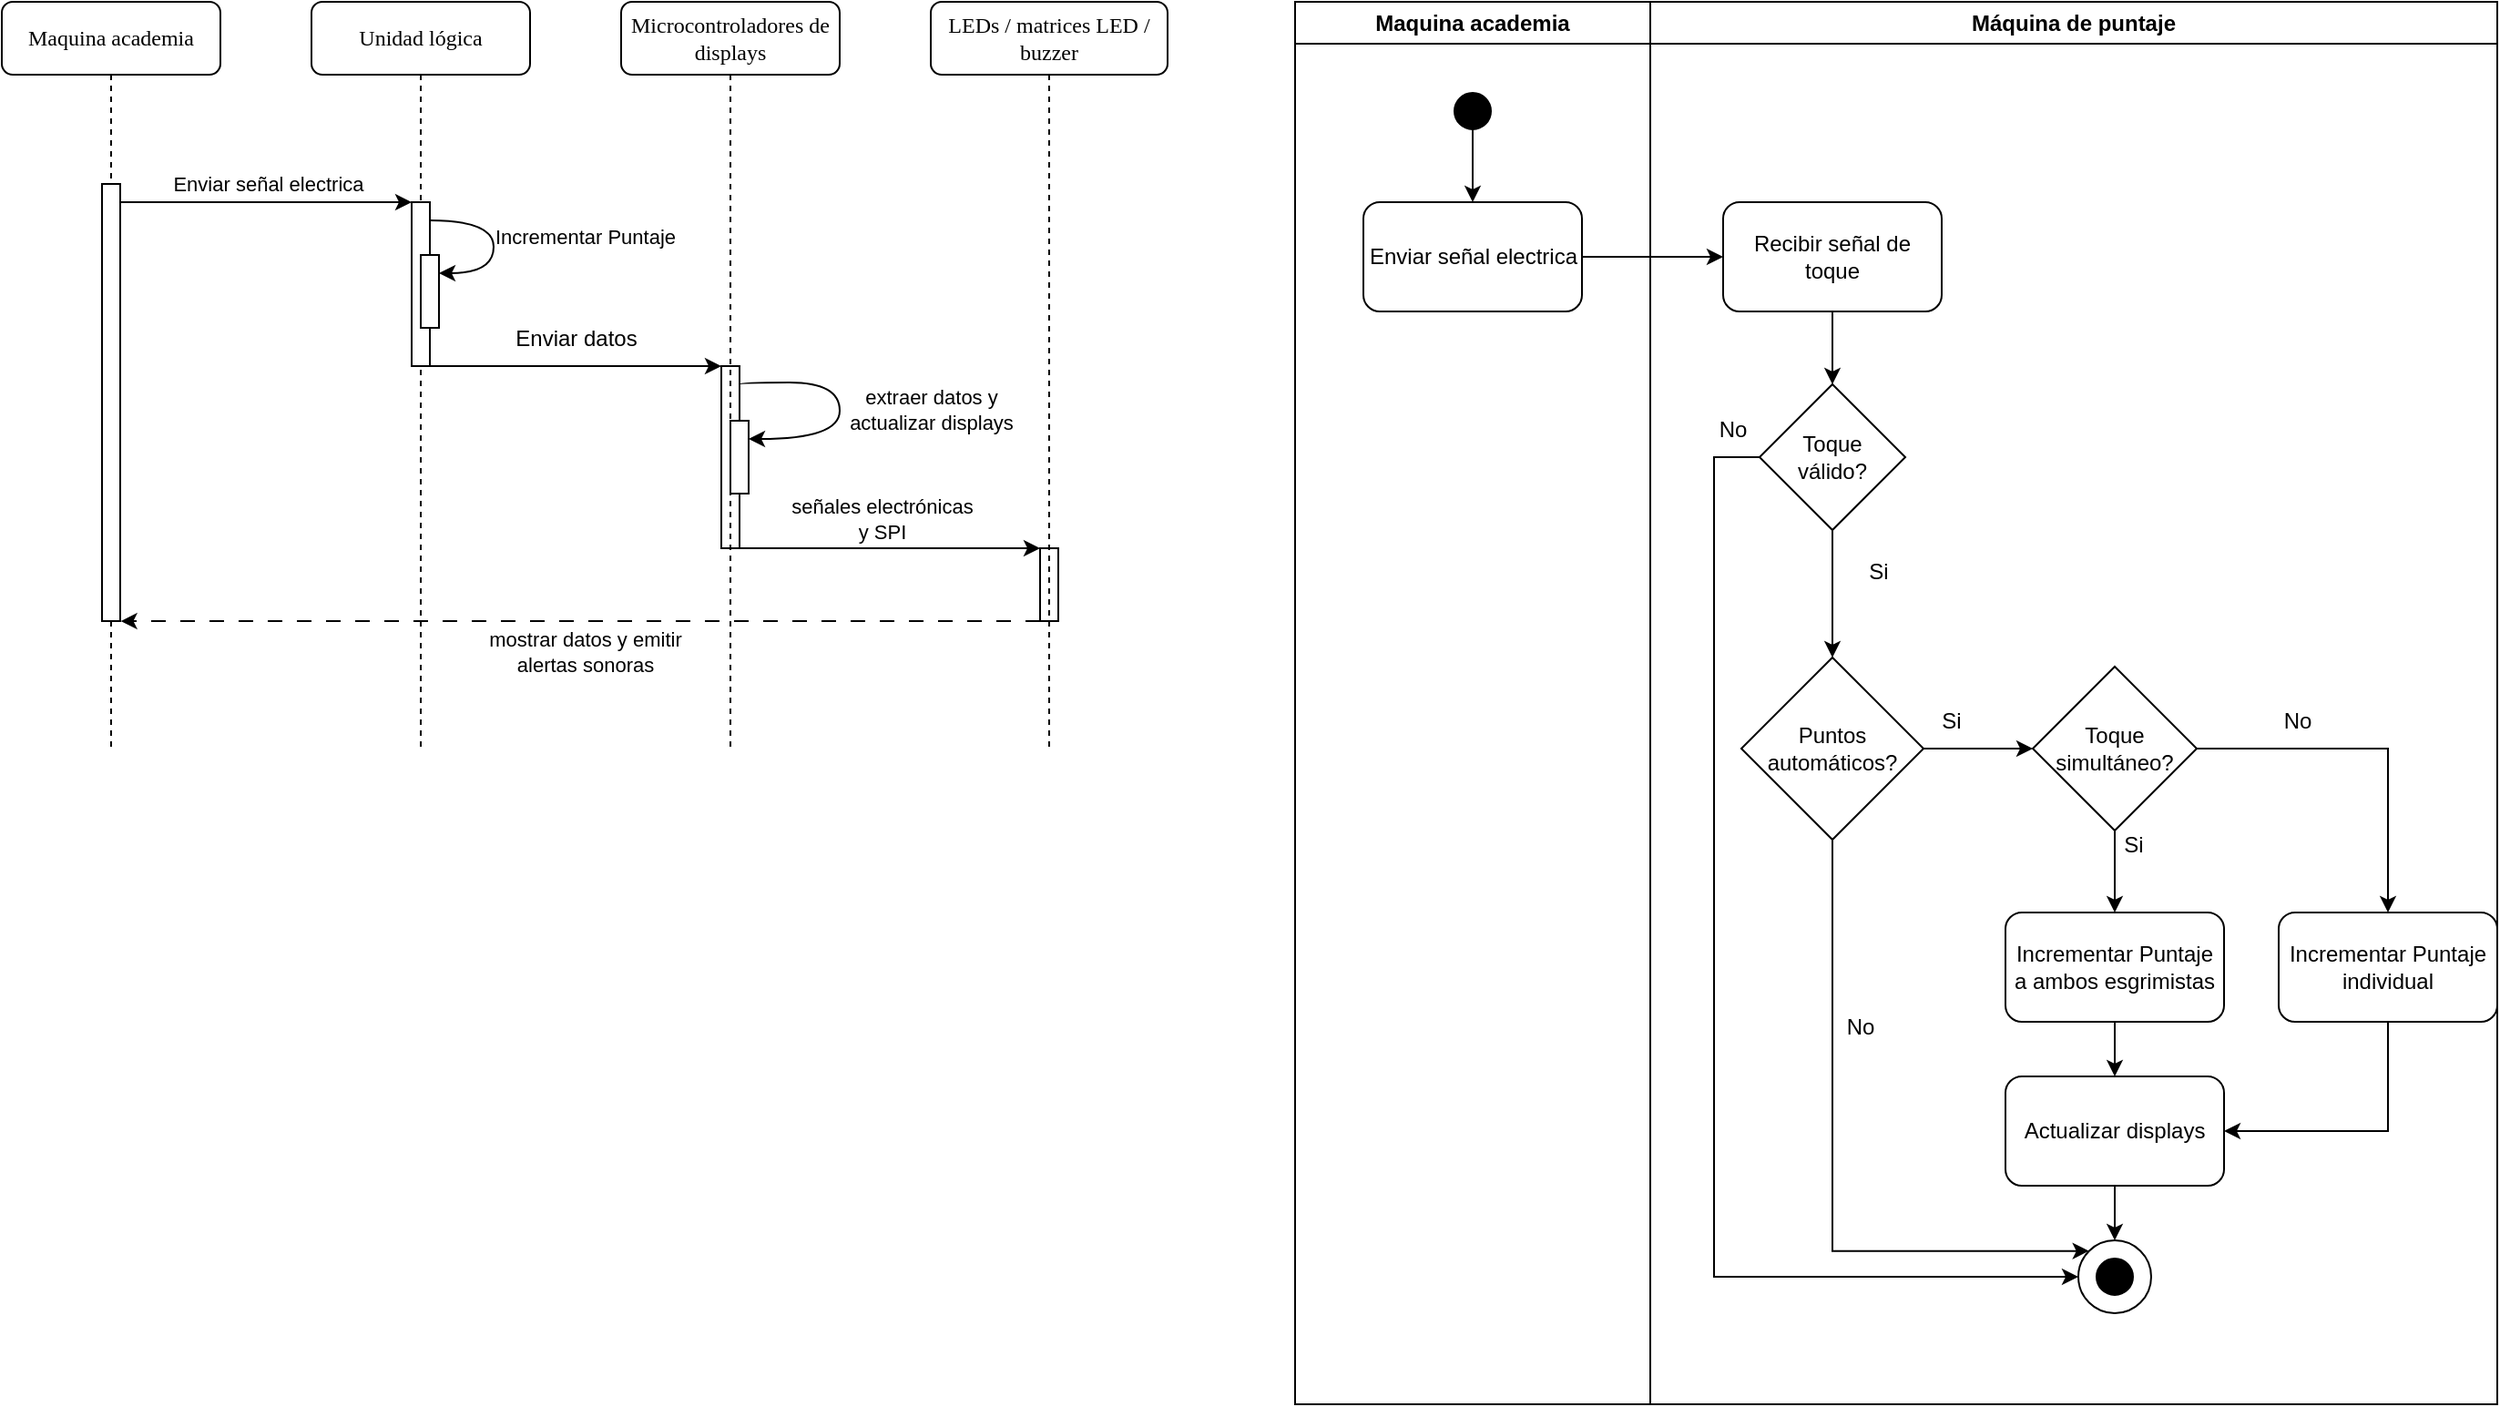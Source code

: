 <mxfile version="21.6.6" type="device">
  <diagram id="Gi5_93j05Tq5kSE1P_lF" name="Page-2">
    <mxGraphModel dx="2049" dy="1117" grid="1" gridSize="10" guides="1" tooltips="1" connect="1" arrows="1" fold="1" page="1" pageScale="1" pageWidth="850" pageHeight="1100" math="0" shadow="0">
      <root>
        <mxCell id="0" />
        <mxCell id="1" parent="0" />
        <mxCell id="S5m8VR_HZ--lrlstfprA-1" value="Maquina academia" style="swimlane;whiteSpace=wrap;html=1;startSize=23;" parent="1" vertex="1">
          <mxGeometry x="940" y="110" width="195" height="770" as="geometry" />
        </mxCell>
        <mxCell id="lw5n03ik5SxHir9IAl8i-6" value="" style="edgeStyle=orthogonalEdgeStyle;rounded=0;orthogonalLoop=1;jettySize=auto;html=1;" parent="S5m8VR_HZ--lrlstfprA-1" source="18j1XGoCvIrTiXG_NGVG-85" target="lw5n03ik5SxHir9IAl8i-3" edge="1">
          <mxGeometry relative="1" as="geometry" />
        </mxCell>
        <mxCell id="18j1XGoCvIrTiXG_NGVG-85" value="" style="ellipse;whiteSpace=wrap;html=1;aspect=fixed;fillColor=#000000;" parent="S5m8VR_HZ--lrlstfprA-1" vertex="1">
          <mxGeometry x="87.5" y="50" width="20" height="20" as="geometry" />
        </mxCell>
        <mxCell id="lw5n03ik5SxHir9IAl8i-3" value="Enviar señal electrica" style="rounded=1;whiteSpace=wrap;html=1;" parent="S5m8VR_HZ--lrlstfprA-1" vertex="1">
          <mxGeometry x="37.5" y="110" width="120" height="60" as="geometry" />
        </mxCell>
        <mxCell id="7F6fqmXWAmK54oai2_qa-5" value="Unidad lógica" style="shape=umlLifeline;perimeter=lifelinePerimeter;whiteSpace=wrap;html=1;container=1;collapsible=0;recursiveResize=0;outlineConnect=0;rounded=1;shadow=0;comic=0;labelBackgroundColor=none;strokeWidth=1;fontFamily=Verdana;fontSize=12;align=center;" parent="1" vertex="1">
          <mxGeometry x="400" y="110" width="120" height="410" as="geometry" />
        </mxCell>
        <mxCell id="7F6fqmXWAmK54oai2_qa-71" value="" style="rounded=0;whiteSpace=wrap;html=1;" parent="7F6fqmXWAmK54oai2_qa-5" vertex="1">
          <mxGeometry x="55" y="110" width="10" height="90" as="geometry" />
        </mxCell>
        <mxCell id="lw5n03ik5SxHir9IAl8i-10" style="edgeStyle=orthogonalEdgeStyle;rounded=0;orthogonalLoop=1;jettySize=auto;html=1;" parent="7F6fqmXWAmK54oai2_qa-5" source="7F6fqmXWAmK54oai2_qa-16" target="7F6fqmXWAmK54oai2_qa-30" edge="1">
          <mxGeometry relative="1" as="geometry">
            <Array as="points">
              <mxPoint x="65" y="200" />
            </Array>
          </mxGeometry>
        </mxCell>
        <mxCell id="7F6fqmXWAmK54oai2_qa-16" value="" style="rounded=0;whiteSpace=wrap;html=1;" parent="7F6fqmXWAmK54oai2_qa-5" vertex="1">
          <mxGeometry x="60" y="139" width="10" height="40" as="geometry" />
        </mxCell>
        <mxCell id="7F6fqmXWAmK54oai2_qa-17" value="" style="endArrow=classic;html=1;rounded=0;edgeStyle=orthogonalEdgeStyle;curved=1;" parent="7F6fqmXWAmK54oai2_qa-5" edge="1">
          <mxGeometry width="50" height="50" relative="1" as="geometry">
            <mxPoint x="65" y="120" as="sourcePoint" />
            <mxPoint x="70" y="149" as="targetPoint" />
            <Array as="points">
              <mxPoint x="100" y="120" />
              <mxPoint x="100" y="149" />
            </Array>
          </mxGeometry>
        </mxCell>
        <mxCell id="7F6fqmXWAmK54oai2_qa-18" value="Incrementar Puntaje" style="edgeLabel;html=1;align=center;verticalAlign=middle;resizable=0;points=[];" parent="7F6fqmXWAmK54oai2_qa-17" vertex="1" connectable="0">
          <mxGeometry x="-0.134" y="-1" relative="1" as="geometry">
            <mxPoint x="51" y="3" as="offset" />
          </mxGeometry>
        </mxCell>
        <mxCell id="7F6fqmXWAmK54oai2_qa-30" value="" style="rounded=0;whiteSpace=wrap;html=1;" parent="7F6fqmXWAmK54oai2_qa-5" vertex="1">
          <mxGeometry x="225" y="200" width="10" height="100" as="geometry" />
        </mxCell>
        <mxCell id="7F6fqmXWAmK54oai2_qa-33" value="" style="rounded=0;whiteSpace=wrap;html=1;" parent="7F6fqmXWAmK54oai2_qa-5" vertex="1">
          <mxGeometry x="230" y="230" width="10" height="40" as="geometry" />
        </mxCell>
        <mxCell id="7F6fqmXWAmK54oai2_qa-34" value="" style="endArrow=classic;html=1;rounded=0;edgeStyle=orthogonalEdgeStyle;curved=1;entryX=1;entryY=0.25;entryDx=0;entryDy=0;" parent="7F6fqmXWAmK54oai2_qa-5" target="7F6fqmXWAmK54oai2_qa-33" edge="1">
          <mxGeometry width="50" height="50" relative="1" as="geometry">
            <mxPoint x="235" y="210" as="sourcePoint" />
            <mxPoint x="260" y="229" as="targetPoint" />
            <Array as="points">
              <mxPoint x="290" y="209" />
              <mxPoint x="290" y="240" />
            </Array>
          </mxGeometry>
        </mxCell>
        <mxCell id="7F6fqmXWAmK54oai2_qa-35" value="extraer datos y &lt;br&gt;actualizar displays" style="edgeLabel;html=1;align=center;verticalAlign=middle;resizable=0;points=[];" parent="7F6fqmXWAmK54oai2_qa-34" vertex="1" connectable="0">
          <mxGeometry x="-0.134" y="-1" relative="1" as="geometry">
            <mxPoint x="51" y="11" as="offset" />
          </mxGeometry>
        </mxCell>
        <mxCell id="7F6fqmXWAmK54oai2_qa-36" style="edgeStyle=orthogonalEdgeStyle;rounded=0;orthogonalLoop=1;jettySize=auto;html=1;exitX=0;exitY=1;exitDx=0;exitDy=0;entryX=1.028;entryY=0.963;entryDx=0;entryDy=0;entryPerimeter=0;dashed=1;dashPattern=8 8;" parent="7F6fqmXWAmK54oai2_qa-5" source="7F6fqmXWAmK54oai2_qa-38" edge="1">
          <mxGeometry relative="1" as="geometry">
            <Array as="points">
              <mxPoint x="220" y="340" />
              <mxPoint x="220" y="340" />
            </Array>
            <mxPoint x="-104.72" y="340.02" as="targetPoint" />
          </mxGeometry>
        </mxCell>
        <mxCell id="7F6fqmXWAmK54oai2_qa-37" value="mostrar datos y emitir &lt;br&gt;alertas sonoras" style="edgeLabel;html=1;align=center;verticalAlign=middle;resizable=0;points=[];" parent="7F6fqmXWAmK54oai2_qa-36" vertex="1" connectable="0">
          <mxGeometry x="-0.297" relative="1" as="geometry">
            <mxPoint x="-73" y="17" as="offset" />
          </mxGeometry>
        </mxCell>
        <mxCell id="7F6fqmXWAmK54oai2_qa-38" value="" style="rounded=0;whiteSpace=wrap;html=1;" parent="7F6fqmXWAmK54oai2_qa-5" vertex="1">
          <mxGeometry x="400" y="300" width="10" height="40" as="geometry" />
        </mxCell>
        <mxCell id="7F6fqmXWAmK54oai2_qa-28" style="edgeStyle=orthogonalEdgeStyle;rounded=0;orthogonalLoop=1;jettySize=auto;html=1;exitX=1;exitY=1;exitDx=0;exitDy=0;entryX=0;entryY=0;entryDx=0;entryDy=0;" parent="7F6fqmXWAmK54oai2_qa-5" source="7F6fqmXWAmK54oai2_qa-30" target="7F6fqmXWAmK54oai2_qa-38" edge="1">
          <mxGeometry relative="1" as="geometry">
            <Array as="points">
              <mxPoint x="280" y="300" />
              <mxPoint x="280" y="300" />
            </Array>
          </mxGeometry>
        </mxCell>
        <mxCell id="7F6fqmXWAmK54oai2_qa-29" value="señales electrónicas &lt;br&gt;y SPI" style="edgeLabel;html=1;align=center;verticalAlign=middle;resizable=0;points=[];" parent="7F6fqmXWAmK54oai2_qa-28" vertex="1" connectable="0">
          <mxGeometry x="-0.185" y="-2" relative="1" as="geometry">
            <mxPoint x="11" y="-18" as="offset" />
          </mxGeometry>
        </mxCell>
        <mxCell id="7F6fqmXWAmK54oai2_qa-19" value="Microcontroladores de displays" style="shape=umlLifeline;perimeter=lifelinePerimeter;whiteSpace=wrap;html=1;container=1;collapsible=0;recursiveResize=0;outlineConnect=0;rounded=1;shadow=0;comic=0;labelBackgroundColor=none;strokeWidth=1;fontFamily=Verdana;fontSize=12;align=center;size=40;" parent="1" vertex="1">
          <mxGeometry x="570" y="110" width="120" height="410" as="geometry" />
        </mxCell>
        <mxCell id="7F6fqmXWAmK54oai2_qa-20" value="LEDs / matrices LED / buzzer" style="shape=umlLifeline;perimeter=lifelinePerimeter;whiteSpace=wrap;html=1;container=1;collapsible=0;recursiveResize=0;outlineConnect=0;rounded=1;shadow=0;comic=0;labelBackgroundColor=none;strokeWidth=1;fontFamily=Verdana;fontSize=12;align=center;" parent="1" vertex="1">
          <mxGeometry x="740" y="110" width="130" height="410" as="geometry" />
        </mxCell>
        <mxCell id="7F6fqmXWAmK54oai2_qa-21" value="Maquina academia" style="shape=umlLifeline;perimeter=lifelinePerimeter;whiteSpace=wrap;html=1;container=1;collapsible=0;recursiveResize=0;outlineConnect=0;rounded=1;shadow=0;comic=0;labelBackgroundColor=none;strokeWidth=1;fontFamily=Verdana;fontSize=12;align=center;" parent="1" vertex="1">
          <mxGeometry x="230" y="110" width="120" height="410" as="geometry" />
        </mxCell>
        <mxCell id="7F6fqmXWAmK54oai2_qa-22" value="" style="rounded=0;whiteSpace=wrap;html=1;" parent="7F6fqmXWAmK54oai2_qa-21" vertex="1">
          <mxGeometry x="55" y="100" width="10" height="240" as="geometry" />
        </mxCell>
        <mxCell id="7F6fqmXWAmK54oai2_qa-39" value="Máquina de puntaje" style="swimlane;whiteSpace=wrap;html=1;" parent="1" vertex="1">
          <mxGeometry x="1135" y="110" width="465" height="770" as="geometry" />
        </mxCell>
        <mxCell id="6QqYdo95UWe1-3D6EQtX-5" value="" style="edgeStyle=orthogonalEdgeStyle;rounded=0;orthogonalLoop=1;jettySize=auto;html=1;" parent="7F6fqmXWAmK54oai2_qa-39" source="7F6fqmXWAmK54oai2_qa-51" target="6QqYdo95UWe1-3D6EQtX-1" edge="1">
          <mxGeometry relative="1" as="geometry" />
        </mxCell>
        <mxCell id="7F6fqmXWAmK54oai2_qa-51" value="Recibir señal de toque" style="rounded=1;whiteSpace=wrap;html=1;" parent="7F6fqmXWAmK54oai2_qa-39" vertex="1">
          <mxGeometry x="40" y="110" width="120" height="60" as="geometry" />
        </mxCell>
        <mxCell id="jzRjKJ1btvhzckFvmiM4-1" style="edgeStyle=orthogonalEdgeStyle;rounded=0;orthogonalLoop=1;jettySize=auto;html=1;entryX=0;entryY=0.5;entryDx=0;entryDy=0;" edge="1" parent="7F6fqmXWAmK54oai2_qa-39" source="6QqYdo95UWe1-3D6EQtX-1" target="18j1XGoCvIrTiXG_NGVG-71">
          <mxGeometry relative="1" as="geometry">
            <Array as="points">
              <mxPoint x="35" y="250" />
              <mxPoint x="35" y="700" />
            </Array>
          </mxGeometry>
        </mxCell>
        <mxCell id="jzRjKJ1btvhzckFvmiM4-5" value="" style="edgeStyle=orthogonalEdgeStyle;rounded=0;orthogonalLoop=1;jettySize=auto;html=1;" edge="1" parent="7F6fqmXWAmK54oai2_qa-39" source="6QqYdo95UWe1-3D6EQtX-1" target="jzRjKJ1btvhzckFvmiM4-4">
          <mxGeometry relative="1" as="geometry" />
        </mxCell>
        <mxCell id="6QqYdo95UWe1-3D6EQtX-1" value="Toque&lt;br&gt;válido?" style="rhombus;whiteSpace=wrap;html=1;" parent="7F6fqmXWAmK54oai2_qa-39" vertex="1">
          <mxGeometry x="60" y="210" width="80" height="80" as="geometry" />
        </mxCell>
        <mxCell id="jzRjKJ1btvhzckFvmiM4-6" style="edgeStyle=orthogonalEdgeStyle;rounded=0;orthogonalLoop=1;jettySize=auto;html=1;entryX=0;entryY=0;entryDx=0;entryDy=0;" edge="1" parent="7F6fqmXWAmK54oai2_qa-39" source="jzRjKJ1btvhzckFvmiM4-4" target="18j1XGoCvIrTiXG_NGVG-71">
          <mxGeometry relative="1" as="geometry">
            <Array as="points">
              <mxPoint x="100" y="686" />
            </Array>
          </mxGeometry>
        </mxCell>
        <mxCell id="jzRjKJ1btvhzckFvmiM4-12" value="" style="edgeStyle=orthogonalEdgeStyle;rounded=0;orthogonalLoop=1;jettySize=auto;html=1;" edge="1" parent="7F6fqmXWAmK54oai2_qa-39" source="jzRjKJ1btvhzckFvmiM4-4" target="jzRjKJ1btvhzckFvmiM4-7">
          <mxGeometry relative="1" as="geometry" />
        </mxCell>
        <mxCell id="jzRjKJ1btvhzckFvmiM4-4" value="Puntos&lt;br&gt;automáticos?" style="rhombus;whiteSpace=wrap;html=1;" vertex="1" parent="7F6fqmXWAmK54oai2_qa-39">
          <mxGeometry x="50" y="360" width="100" height="100" as="geometry" />
        </mxCell>
        <mxCell id="jzRjKJ1btvhzckFvmiM4-11" value="No" style="text;html=1;align=center;verticalAlign=middle;resizable=0;points=[];autosize=1;strokeColor=none;fillColor=none;" vertex="1" parent="7F6fqmXWAmK54oai2_qa-39">
          <mxGeometry x="25" y="220" width="40" height="30" as="geometry" />
        </mxCell>
        <mxCell id="jzRjKJ1btvhzckFvmiM4-14" style="edgeStyle=orthogonalEdgeStyle;rounded=0;orthogonalLoop=1;jettySize=auto;html=1;" edge="1" parent="7F6fqmXWAmK54oai2_qa-39" source="jzRjKJ1btvhzckFvmiM4-7" target="jzRjKJ1btvhzckFvmiM4-13">
          <mxGeometry relative="1" as="geometry" />
        </mxCell>
        <mxCell id="jzRjKJ1btvhzckFvmiM4-18" value="" style="edgeStyle=orthogonalEdgeStyle;rounded=0;orthogonalLoop=1;jettySize=auto;html=1;" edge="1" parent="7F6fqmXWAmK54oai2_qa-39" source="jzRjKJ1btvhzckFvmiM4-7" target="7F6fqmXWAmK54oai2_qa-40">
          <mxGeometry relative="1" as="geometry" />
        </mxCell>
        <mxCell id="jzRjKJ1btvhzckFvmiM4-7" value="Toque simultáneo?" style="rhombus;whiteSpace=wrap;html=1;" vertex="1" parent="7F6fqmXWAmK54oai2_qa-39">
          <mxGeometry x="210" y="365" width="90" height="90" as="geometry" />
        </mxCell>
        <mxCell id="7F6fqmXWAmK54oai2_qa-40" value="Incrementar Puntaje&lt;br&gt;a ambos esgrimistas" style="rounded=1;whiteSpace=wrap;html=1;" parent="7F6fqmXWAmK54oai2_qa-39" vertex="1">
          <mxGeometry x="195" y="500" width="120" height="60" as="geometry" />
        </mxCell>
        <mxCell id="jzRjKJ1btvhzckFvmiM4-16" style="edgeStyle=orthogonalEdgeStyle;rounded=0;orthogonalLoop=1;jettySize=auto;html=1;entryX=0.5;entryY=0;entryDx=0;entryDy=0;" edge="1" parent="7F6fqmXWAmK54oai2_qa-39" source="7F6fqmXWAmK54oai2_qa-60" target="18j1XGoCvIrTiXG_NGVG-71">
          <mxGeometry relative="1" as="geometry" />
        </mxCell>
        <mxCell id="7F6fqmXWAmK54oai2_qa-60" value="Actualizar displays" style="rounded=1;whiteSpace=wrap;html=1;" parent="7F6fqmXWAmK54oai2_qa-39" vertex="1">
          <mxGeometry x="195" y="590" width="120" height="60" as="geometry" />
        </mxCell>
        <mxCell id="jzRjKJ1btvhzckFvmiM4-10" value="" style="edgeStyle=orthogonalEdgeStyle;rounded=0;orthogonalLoop=1;jettySize=auto;html=1;" edge="1" parent="7F6fqmXWAmK54oai2_qa-39" source="7F6fqmXWAmK54oai2_qa-40" target="7F6fqmXWAmK54oai2_qa-60">
          <mxGeometry relative="1" as="geometry" />
        </mxCell>
        <mxCell id="jzRjKJ1btvhzckFvmiM4-17" style="edgeStyle=orthogonalEdgeStyle;rounded=0;orthogonalLoop=1;jettySize=auto;html=1;" edge="1" parent="7F6fqmXWAmK54oai2_qa-39" source="jzRjKJ1btvhzckFvmiM4-13" target="7F6fqmXWAmK54oai2_qa-60">
          <mxGeometry relative="1" as="geometry">
            <Array as="points">
              <mxPoint x="405" y="620" />
            </Array>
          </mxGeometry>
        </mxCell>
        <mxCell id="jzRjKJ1btvhzckFvmiM4-13" value="Incrementar Puntaje&lt;br&gt;individual" style="rounded=1;whiteSpace=wrap;html=1;" vertex="1" parent="7F6fqmXWAmK54oai2_qa-39">
          <mxGeometry x="345" y="500" width="120" height="60" as="geometry" />
        </mxCell>
        <mxCell id="18j1XGoCvIrTiXG_NGVG-73" value="" style="group" parent="7F6fqmXWAmK54oai2_qa-39" vertex="1" connectable="0">
          <mxGeometry x="235" y="680" width="40" height="40" as="geometry" />
        </mxCell>
        <mxCell id="18j1XGoCvIrTiXG_NGVG-71" value="" style="ellipse;whiteSpace=wrap;html=1;aspect=fixed;" parent="18j1XGoCvIrTiXG_NGVG-73" vertex="1">
          <mxGeometry width="40" height="40" as="geometry" />
        </mxCell>
        <mxCell id="18j1XGoCvIrTiXG_NGVG-72" value="" style="ellipse;whiteSpace=wrap;html=1;aspect=fixed;fillColor=#000000;" parent="18j1XGoCvIrTiXG_NGVG-73" vertex="1">
          <mxGeometry x="10" y="10" width="20" height="20" as="geometry" />
        </mxCell>
        <mxCell id="jzRjKJ1btvhzckFvmiM4-20" value="Si" style="text;html=1;align=center;verticalAlign=middle;resizable=0;points=[];autosize=1;strokeColor=none;fillColor=none;" vertex="1" parent="7F6fqmXWAmK54oai2_qa-39">
          <mxGeometry x="150" y="380" width="30" height="30" as="geometry" />
        </mxCell>
        <mxCell id="jzRjKJ1btvhzckFvmiM4-22" value="No" style="text;html=1;align=center;verticalAlign=middle;resizable=0;points=[];autosize=1;strokeColor=none;fillColor=none;" vertex="1" parent="7F6fqmXWAmK54oai2_qa-39">
          <mxGeometry x="335" y="380" width="40" height="30" as="geometry" />
        </mxCell>
        <mxCell id="lw5n03ik5SxHir9IAl8i-1" style="edgeStyle=orthogonalEdgeStyle;rounded=0;orthogonalLoop=1;jettySize=auto;html=1;" parent="1" source="7F6fqmXWAmK54oai2_qa-22" edge="1">
          <mxGeometry relative="1" as="geometry">
            <mxPoint x="455" y="220.029" as="targetPoint" />
            <Array as="points">
              <mxPoint x="300" y="220" />
              <mxPoint x="300" y="220" />
            </Array>
          </mxGeometry>
        </mxCell>
        <mxCell id="lw5n03ik5SxHir9IAl8i-2" value="Enviar señal electrica" style="edgeLabel;html=1;align=center;verticalAlign=middle;resizable=0;points=[];" parent="lw5n03ik5SxHir9IAl8i-1" vertex="1" connectable="0">
          <mxGeometry x="0.01" y="-2" relative="1" as="geometry">
            <mxPoint y="-12" as="offset" />
          </mxGeometry>
        </mxCell>
        <mxCell id="lw5n03ik5SxHir9IAl8i-4" value="" style="edgeStyle=orthogonalEdgeStyle;rounded=0;orthogonalLoop=1;jettySize=auto;html=1;" parent="1" source="lw5n03ik5SxHir9IAl8i-3" target="7F6fqmXWAmK54oai2_qa-51" edge="1">
          <mxGeometry relative="1" as="geometry" />
        </mxCell>
        <mxCell id="lw5n03ik5SxHir9IAl8i-11" value="Enviar datos" style="text;html=1;align=center;verticalAlign=middle;resizable=0;points=[];autosize=1;strokeColor=none;fillColor=none;" parent="1" vertex="1">
          <mxGeometry x="500" y="280" width="90" height="30" as="geometry" />
        </mxCell>
        <mxCell id="jzRjKJ1btvhzckFvmiM4-19" value="Si" style="text;html=1;align=center;verticalAlign=middle;resizable=0;points=[];autosize=1;strokeColor=none;fillColor=none;" vertex="1" parent="1">
          <mxGeometry x="1245" y="408" width="30" height="30" as="geometry" />
        </mxCell>
        <mxCell id="jzRjKJ1btvhzckFvmiM4-21" value="No" style="text;html=1;align=center;verticalAlign=middle;resizable=0;points=[];autosize=1;strokeColor=none;fillColor=none;" vertex="1" parent="1">
          <mxGeometry x="1230" y="658" width="40" height="30" as="geometry" />
        </mxCell>
        <mxCell id="jzRjKJ1btvhzckFvmiM4-23" value="Si" style="text;html=1;align=center;verticalAlign=middle;resizable=0;points=[];autosize=1;strokeColor=none;fillColor=none;" vertex="1" parent="1">
          <mxGeometry x="1385" y="558" width="30" height="30" as="geometry" />
        </mxCell>
      </root>
    </mxGraphModel>
  </diagram>
</mxfile>
